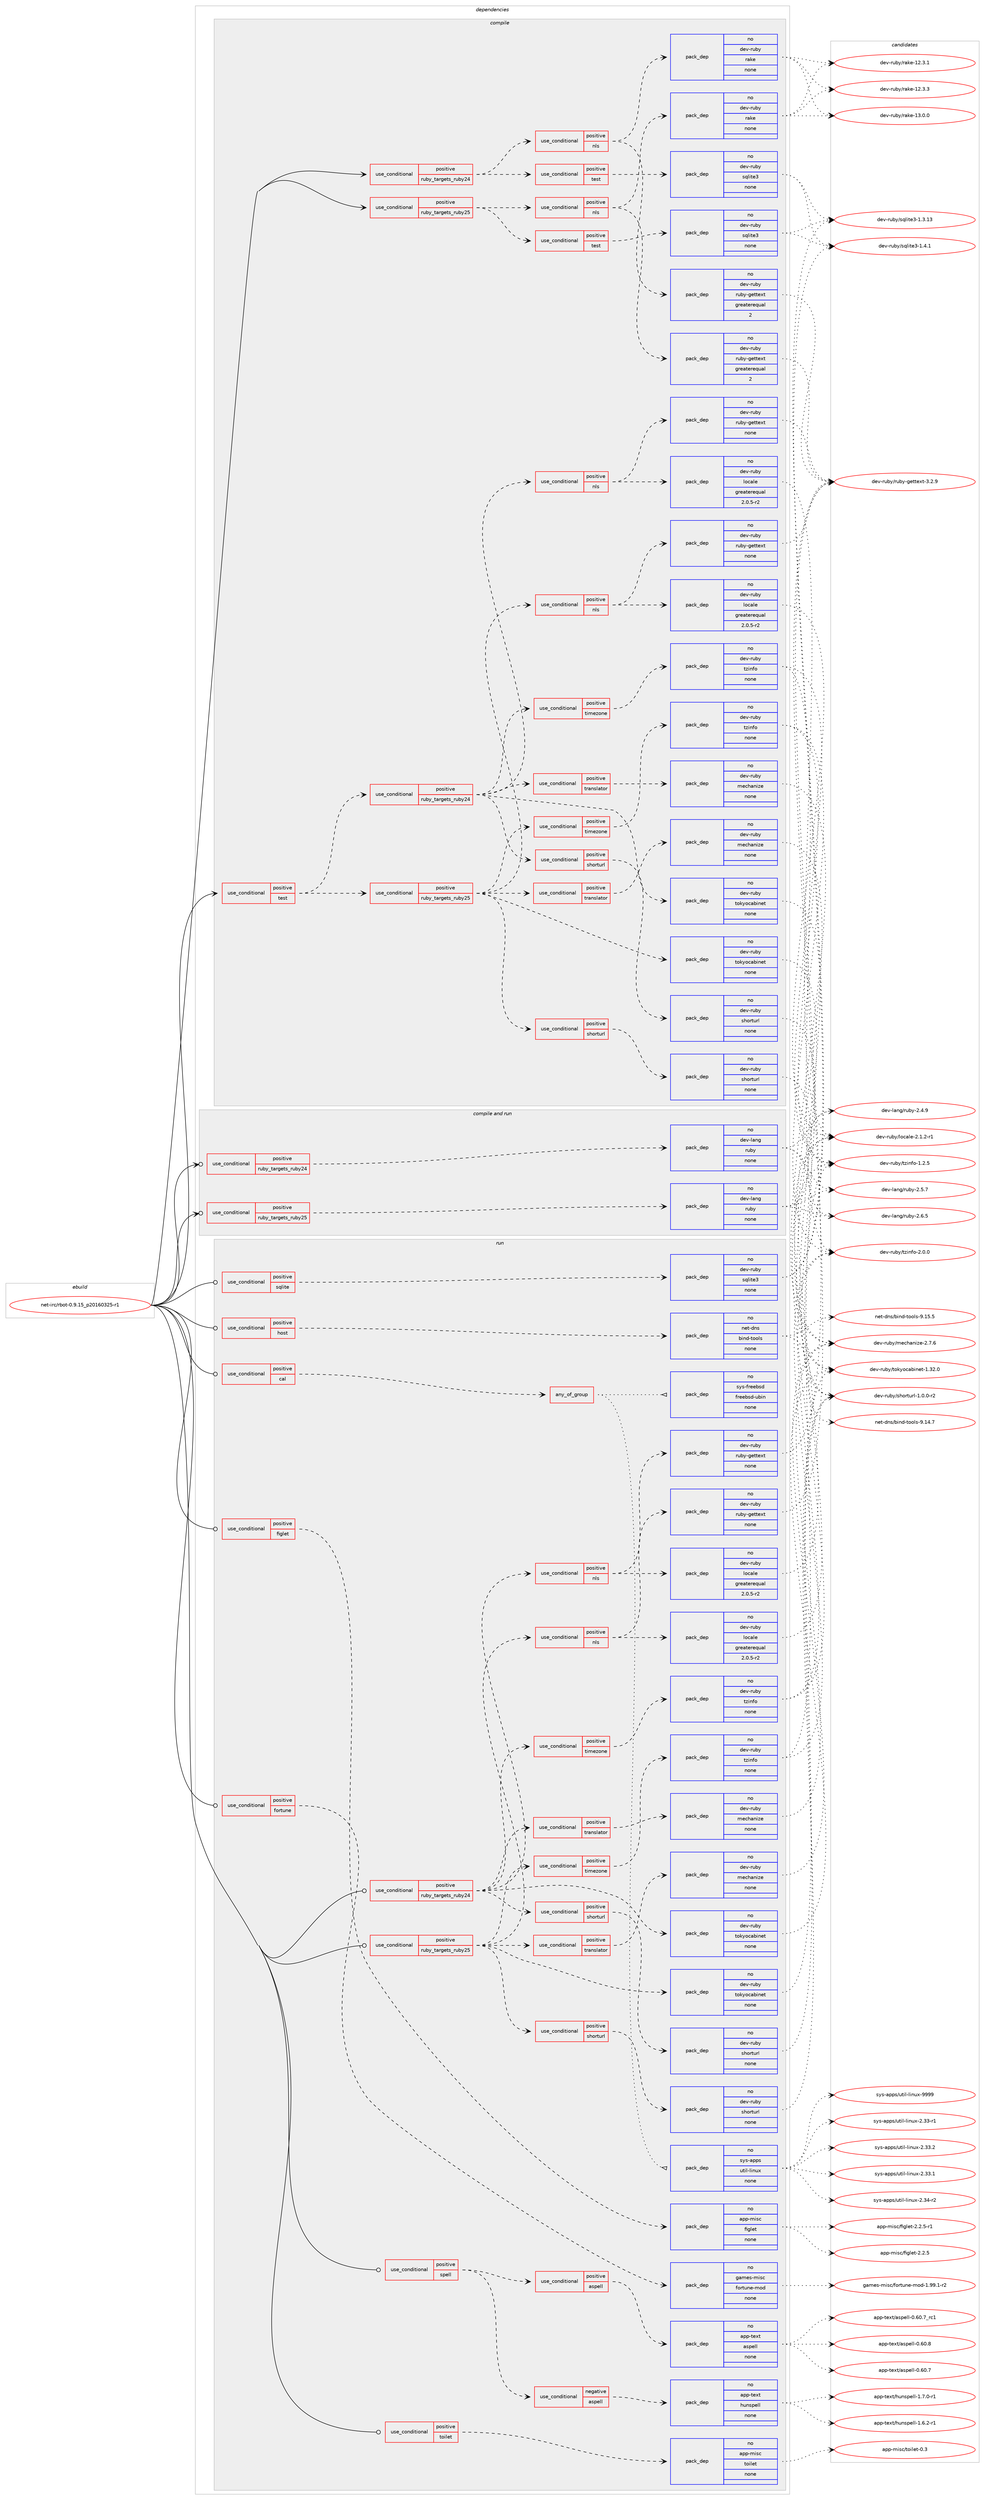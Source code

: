 digraph prolog {

# *************
# Graph options
# *************

newrank=true;
concentrate=true;
compound=true;
graph [rankdir=LR,fontname=Helvetica,fontsize=10,ranksep=1.5];#, ranksep=2.5, nodesep=0.2];
edge  [arrowhead=vee];
node  [fontname=Helvetica,fontsize=10];

# **********
# The ebuild
# **********

subgraph cluster_leftcol {
color=gray;
rank=same;
label=<<i>ebuild</i>>;
id [label="net-irc/rbot-0.9.15_p20160325-r1", color=red, width=4, href="../net-irc/rbot-0.9.15_p20160325-r1.svg"];
}

# ****************
# The dependencies
# ****************

subgraph cluster_midcol {
color=gray;
label=<<i>dependencies</i>>;
subgraph cluster_compile {
fillcolor="#eeeeee";
style=filled;
label=<<i>compile</i>>;
subgraph cond200991 {
dependency824862 [label=<<TABLE BORDER="0" CELLBORDER="1" CELLSPACING="0" CELLPADDING="4"><TR><TD ROWSPAN="3" CELLPADDING="10">use_conditional</TD></TR><TR><TD>positive</TD></TR><TR><TD>ruby_targets_ruby24</TD></TR></TABLE>>, shape=none, color=red];
subgraph cond200992 {
dependency824863 [label=<<TABLE BORDER="0" CELLBORDER="1" CELLSPACING="0" CELLPADDING="4"><TR><TD ROWSPAN="3" CELLPADDING="10">use_conditional</TD></TR><TR><TD>positive</TD></TR><TR><TD>test</TD></TR></TABLE>>, shape=none, color=red];
subgraph pack609446 {
dependency824864 [label=<<TABLE BORDER="0" CELLBORDER="1" CELLSPACING="0" CELLPADDING="4" WIDTH="220"><TR><TD ROWSPAN="6" CELLPADDING="30">pack_dep</TD></TR><TR><TD WIDTH="110">no</TD></TR><TR><TD>dev-ruby</TD></TR><TR><TD>sqlite3</TD></TR><TR><TD>none</TD></TR><TR><TD></TD></TR></TABLE>>, shape=none, color=blue];
}
dependency824863:e -> dependency824864:w [weight=20,style="dashed",arrowhead="vee"];
}
dependency824862:e -> dependency824863:w [weight=20,style="dashed",arrowhead="vee"];
subgraph cond200993 {
dependency824865 [label=<<TABLE BORDER="0" CELLBORDER="1" CELLSPACING="0" CELLPADDING="4"><TR><TD ROWSPAN="3" CELLPADDING="10">use_conditional</TD></TR><TR><TD>positive</TD></TR><TR><TD>nls</TD></TR></TABLE>>, shape=none, color=red];
subgraph pack609447 {
dependency824866 [label=<<TABLE BORDER="0" CELLBORDER="1" CELLSPACING="0" CELLPADDING="4" WIDTH="220"><TR><TD ROWSPAN="6" CELLPADDING="30">pack_dep</TD></TR><TR><TD WIDTH="110">no</TD></TR><TR><TD>dev-ruby</TD></TR><TR><TD>ruby-gettext</TD></TR><TR><TD>greaterequal</TD></TR><TR><TD>2</TD></TR></TABLE>>, shape=none, color=blue];
}
dependency824865:e -> dependency824866:w [weight=20,style="dashed",arrowhead="vee"];
subgraph pack609448 {
dependency824867 [label=<<TABLE BORDER="0" CELLBORDER="1" CELLSPACING="0" CELLPADDING="4" WIDTH="220"><TR><TD ROWSPAN="6" CELLPADDING="30">pack_dep</TD></TR><TR><TD WIDTH="110">no</TD></TR><TR><TD>dev-ruby</TD></TR><TR><TD>rake</TD></TR><TR><TD>none</TD></TR><TR><TD></TD></TR></TABLE>>, shape=none, color=blue];
}
dependency824865:e -> dependency824867:w [weight=20,style="dashed",arrowhead="vee"];
}
dependency824862:e -> dependency824865:w [weight=20,style="dashed",arrowhead="vee"];
}
id:e -> dependency824862:w [weight=20,style="solid",arrowhead="vee"];
subgraph cond200994 {
dependency824868 [label=<<TABLE BORDER="0" CELLBORDER="1" CELLSPACING="0" CELLPADDING="4"><TR><TD ROWSPAN="3" CELLPADDING="10">use_conditional</TD></TR><TR><TD>positive</TD></TR><TR><TD>ruby_targets_ruby25</TD></TR></TABLE>>, shape=none, color=red];
subgraph cond200995 {
dependency824869 [label=<<TABLE BORDER="0" CELLBORDER="1" CELLSPACING="0" CELLPADDING="4"><TR><TD ROWSPAN="3" CELLPADDING="10">use_conditional</TD></TR><TR><TD>positive</TD></TR><TR><TD>test</TD></TR></TABLE>>, shape=none, color=red];
subgraph pack609449 {
dependency824870 [label=<<TABLE BORDER="0" CELLBORDER="1" CELLSPACING="0" CELLPADDING="4" WIDTH="220"><TR><TD ROWSPAN="6" CELLPADDING="30">pack_dep</TD></TR><TR><TD WIDTH="110">no</TD></TR><TR><TD>dev-ruby</TD></TR><TR><TD>sqlite3</TD></TR><TR><TD>none</TD></TR><TR><TD></TD></TR></TABLE>>, shape=none, color=blue];
}
dependency824869:e -> dependency824870:w [weight=20,style="dashed",arrowhead="vee"];
}
dependency824868:e -> dependency824869:w [weight=20,style="dashed",arrowhead="vee"];
subgraph cond200996 {
dependency824871 [label=<<TABLE BORDER="0" CELLBORDER="1" CELLSPACING="0" CELLPADDING="4"><TR><TD ROWSPAN="3" CELLPADDING="10">use_conditional</TD></TR><TR><TD>positive</TD></TR><TR><TD>nls</TD></TR></TABLE>>, shape=none, color=red];
subgraph pack609450 {
dependency824872 [label=<<TABLE BORDER="0" CELLBORDER="1" CELLSPACING="0" CELLPADDING="4" WIDTH="220"><TR><TD ROWSPAN="6" CELLPADDING="30">pack_dep</TD></TR><TR><TD WIDTH="110">no</TD></TR><TR><TD>dev-ruby</TD></TR><TR><TD>ruby-gettext</TD></TR><TR><TD>greaterequal</TD></TR><TR><TD>2</TD></TR></TABLE>>, shape=none, color=blue];
}
dependency824871:e -> dependency824872:w [weight=20,style="dashed",arrowhead="vee"];
subgraph pack609451 {
dependency824873 [label=<<TABLE BORDER="0" CELLBORDER="1" CELLSPACING="0" CELLPADDING="4" WIDTH="220"><TR><TD ROWSPAN="6" CELLPADDING="30">pack_dep</TD></TR><TR><TD WIDTH="110">no</TD></TR><TR><TD>dev-ruby</TD></TR><TR><TD>rake</TD></TR><TR><TD>none</TD></TR><TR><TD></TD></TR></TABLE>>, shape=none, color=blue];
}
dependency824871:e -> dependency824873:w [weight=20,style="dashed",arrowhead="vee"];
}
dependency824868:e -> dependency824871:w [weight=20,style="dashed",arrowhead="vee"];
}
id:e -> dependency824868:w [weight=20,style="solid",arrowhead="vee"];
subgraph cond200997 {
dependency824874 [label=<<TABLE BORDER="0" CELLBORDER="1" CELLSPACING="0" CELLPADDING="4"><TR><TD ROWSPAN="3" CELLPADDING="10">use_conditional</TD></TR><TR><TD>positive</TD></TR><TR><TD>test</TD></TR></TABLE>>, shape=none, color=red];
subgraph cond200998 {
dependency824875 [label=<<TABLE BORDER="0" CELLBORDER="1" CELLSPACING="0" CELLPADDING="4"><TR><TD ROWSPAN="3" CELLPADDING="10">use_conditional</TD></TR><TR><TD>positive</TD></TR><TR><TD>ruby_targets_ruby24</TD></TR></TABLE>>, shape=none, color=red];
subgraph pack609452 {
dependency824876 [label=<<TABLE BORDER="0" CELLBORDER="1" CELLSPACING="0" CELLPADDING="4" WIDTH="220"><TR><TD ROWSPAN="6" CELLPADDING="30">pack_dep</TD></TR><TR><TD WIDTH="110">no</TD></TR><TR><TD>dev-ruby</TD></TR><TR><TD>tokyocabinet</TD></TR><TR><TD>none</TD></TR><TR><TD></TD></TR></TABLE>>, shape=none, color=blue];
}
dependency824875:e -> dependency824876:w [weight=20,style="dashed",arrowhead="vee"];
subgraph cond200999 {
dependency824877 [label=<<TABLE BORDER="0" CELLBORDER="1" CELLSPACING="0" CELLPADDING="4"><TR><TD ROWSPAN="3" CELLPADDING="10">use_conditional</TD></TR><TR><TD>positive</TD></TR><TR><TD>timezone</TD></TR></TABLE>>, shape=none, color=red];
subgraph pack609453 {
dependency824878 [label=<<TABLE BORDER="0" CELLBORDER="1" CELLSPACING="0" CELLPADDING="4" WIDTH="220"><TR><TD ROWSPAN="6" CELLPADDING="30">pack_dep</TD></TR><TR><TD WIDTH="110">no</TD></TR><TR><TD>dev-ruby</TD></TR><TR><TD>tzinfo</TD></TR><TR><TD>none</TD></TR><TR><TD></TD></TR></TABLE>>, shape=none, color=blue];
}
dependency824877:e -> dependency824878:w [weight=20,style="dashed",arrowhead="vee"];
}
dependency824875:e -> dependency824877:w [weight=20,style="dashed",arrowhead="vee"];
subgraph cond201000 {
dependency824879 [label=<<TABLE BORDER="0" CELLBORDER="1" CELLSPACING="0" CELLPADDING="4"><TR><TD ROWSPAN="3" CELLPADDING="10">use_conditional</TD></TR><TR><TD>positive</TD></TR><TR><TD>translator</TD></TR></TABLE>>, shape=none, color=red];
subgraph pack609454 {
dependency824880 [label=<<TABLE BORDER="0" CELLBORDER="1" CELLSPACING="0" CELLPADDING="4" WIDTH="220"><TR><TD ROWSPAN="6" CELLPADDING="30">pack_dep</TD></TR><TR><TD WIDTH="110">no</TD></TR><TR><TD>dev-ruby</TD></TR><TR><TD>mechanize</TD></TR><TR><TD>none</TD></TR><TR><TD></TD></TR></TABLE>>, shape=none, color=blue];
}
dependency824879:e -> dependency824880:w [weight=20,style="dashed",arrowhead="vee"];
}
dependency824875:e -> dependency824879:w [weight=20,style="dashed",arrowhead="vee"];
subgraph cond201001 {
dependency824881 [label=<<TABLE BORDER="0" CELLBORDER="1" CELLSPACING="0" CELLPADDING="4"><TR><TD ROWSPAN="3" CELLPADDING="10">use_conditional</TD></TR><TR><TD>positive</TD></TR><TR><TD>shorturl</TD></TR></TABLE>>, shape=none, color=red];
subgraph pack609455 {
dependency824882 [label=<<TABLE BORDER="0" CELLBORDER="1" CELLSPACING="0" CELLPADDING="4" WIDTH="220"><TR><TD ROWSPAN="6" CELLPADDING="30">pack_dep</TD></TR><TR><TD WIDTH="110">no</TD></TR><TR><TD>dev-ruby</TD></TR><TR><TD>shorturl</TD></TR><TR><TD>none</TD></TR><TR><TD></TD></TR></TABLE>>, shape=none, color=blue];
}
dependency824881:e -> dependency824882:w [weight=20,style="dashed",arrowhead="vee"];
}
dependency824875:e -> dependency824881:w [weight=20,style="dashed",arrowhead="vee"];
subgraph cond201002 {
dependency824883 [label=<<TABLE BORDER="0" CELLBORDER="1" CELLSPACING="0" CELLPADDING="4"><TR><TD ROWSPAN="3" CELLPADDING="10">use_conditional</TD></TR><TR><TD>positive</TD></TR><TR><TD>nls</TD></TR></TABLE>>, shape=none, color=red];
subgraph pack609456 {
dependency824884 [label=<<TABLE BORDER="0" CELLBORDER="1" CELLSPACING="0" CELLPADDING="4" WIDTH="220"><TR><TD ROWSPAN="6" CELLPADDING="30">pack_dep</TD></TR><TR><TD WIDTH="110">no</TD></TR><TR><TD>dev-ruby</TD></TR><TR><TD>ruby-gettext</TD></TR><TR><TD>none</TD></TR><TR><TD></TD></TR></TABLE>>, shape=none, color=blue];
}
dependency824883:e -> dependency824884:w [weight=20,style="dashed",arrowhead="vee"];
subgraph pack609457 {
dependency824885 [label=<<TABLE BORDER="0" CELLBORDER="1" CELLSPACING="0" CELLPADDING="4" WIDTH="220"><TR><TD ROWSPAN="6" CELLPADDING="30">pack_dep</TD></TR><TR><TD WIDTH="110">no</TD></TR><TR><TD>dev-ruby</TD></TR><TR><TD>locale</TD></TR><TR><TD>greaterequal</TD></TR><TR><TD>2.0.5-r2</TD></TR></TABLE>>, shape=none, color=blue];
}
dependency824883:e -> dependency824885:w [weight=20,style="dashed",arrowhead="vee"];
}
dependency824875:e -> dependency824883:w [weight=20,style="dashed",arrowhead="vee"];
}
dependency824874:e -> dependency824875:w [weight=20,style="dashed",arrowhead="vee"];
subgraph cond201003 {
dependency824886 [label=<<TABLE BORDER="0" CELLBORDER="1" CELLSPACING="0" CELLPADDING="4"><TR><TD ROWSPAN="3" CELLPADDING="10">use_conditional</TD></TR><TR><TD>positive</TD></TR><TR><TD>ruby_targets_ruby25</TD></TR></TABLE>>, shape=none, color=red];
subgraph pack609458 {
dependency824887 [label=<<TABLE BORDER="0" CELLBORDER="1" CELLSPACING="0" CELLPADDING="4" WIDTH="220"><TR><TD ROWSPAN="6" CELLPADDING="30">pack_dep</TD></TR><TR><TD WIDTH="110">no</TD></TR><TR><TD>dev-ruby</TD></TR><TR><TD>tokyocabinet</TD></TR><TR><TD>none</TD></TR><TR><TD></TD></TR></TABLE>>, shape=none, color=blue];
}
dependency824886:e -> dependency824887:w [weight=20,style="dashed",arrowhead="vee"];
subgraph cond201004 {
dependency824888 [label=<<TABLE BORDER="0" CELLBORDER="1" CELLSPACING="0" CELLPADDING="4"><TR><TD ROWSPAN="3" CELLPADDING="10">use_conditional</TD></TR><TR><TD>positive</TD></TR><TR><TD>timezone</TD></TR></TABLE>>, shape=none, color=red];
subgraph pack609459 {
dependency824889 [label=<<TABLE BORDER="0" CELLBORDER="1" CELLSPACING="0" CELLPADDING="4" WIDTH="220"><TR><TD ROWSPAN="6" CELLPADDING="30">pack_dep</TD></TR><TR><TD WIDTH="110">no</TD></TR><TR><TD>dev-ruby</TD></TR><TR><TD>tzinfo</TD></TR><TR><TD>none</TD></TR><TR><TD></TD></TR></TABLE>>, shape=none, color=blue];
}
dependency824888:e -> dependency824889:w [weight=20,style="dashed",arrowhead="vee"];
}
dependency824886:e -> dependency824888:w [weight=20,style="dashed",arrowhead="vee"];
subgraph cond201005 {
dependency824890 [label=<<TABLE BORDER="0" CELLBORDER="1" CELLSPACING="0" CELLPADDING="4"><TR><TD ROWSPAN="3" CELLPADDING="10">use_conditional</TD></TR><TR><TD>positive</TD></TR><TR><TD>translator</TD></TR></TABLE>>, shape=none, color=red];
subgraph pack609460 {
dependency824891 [label=<<TABLE BORDER="0" CELLBORDER="1" CELLSPACING="0" CELLPADDING="4" WIDTH="220"><TR><TD ROWSPAN="6" CELLPADDING="30">pack_dep</TD></TR><TR><TD WIDTH="110">no</TD></TR><TR><TD>dev-ruby</TD></TR><TR><TD>mechanize</TD></TR><TR><TD>none</TD></TR><TR><TD></TD></TR></TABLE>>, shape=none, color=blue];
}
dependency824890:e -> dependency824891:w [weight=20,style="dashed",arrowhead="vee"];
}
dependency824886:e -> dependency824890:w [weight=20,style="dashed",arrowhead="vee"];
subgraph cond201006 {
dependency824892 [label=<<TABLE BORDER="0" CELLBORDER="1" CELLSPACING="0" CELLPADDING="4"><TR><TD ROWSPAN="3" CELLPADDING="10">use_conditional</TD></TR><TR><TD>positive</TD></TR><TR><TD>shorturl</TD></TR></TABLE>>, shape=none, color=red];
subgraph pack609461 {
dependency824893 [label=<<TABLE BORDER="0" CELLBORDER="1" CELLSPACING="0" CELLPADDING="4" WIDTH="220"><TR><TD ROWSPAN="6" CELLPADDING="30">pack_dep</TD></TR><TR><TD WIDTH="110">no</TD></TR><TR><TD>dev-ruby</TD></TR><TR><TD>shorturl</TD></TR><TR><TD>none</TD></TR><TR><TD></TD></TR></TABLE>>, shape=none, color=blue];
}
dependency824892:e -> dependency824893:w [weight=20,style="dashed",arrowhead="vee"];
}
dependency824886:e -> dependency824892:w [weight=20,style="dashed",arrowhead="vee"];
subgraph cond201007 {
dependency824894 [label=<<TABLE BORDER="0" CELLBORDER="1" CELLSPACING="0" CELLPADDING="4"><TR><TD ROWSPAN="3" CELLPADDING="10">use_conditional</TD></TR><TR><TD>positive</TD></TR><TR><TD>nls</TD></TR></TABLE>>, shape=none, color=red];
subgraph pack609462 {
dependency824895 [label=<<TABLE BORDER="0" CELLBORDER="1" CELLSPACING="0" CELLPADDING="4" WIDTH="220"><TR><TD ROWSPAN="6" CELLPADDING="30">pack_dep</TD></TR><TR><TD WIDTH="110">no</TD></TR><TR><TD>dev-ruby</TD></TR><TR><TD>ruby-gettext</TD></TR><TR><TD>none</TD></TR><TR><TD></TD></TR></TABLE>>, shape=none, color=blue];
}
dependency824894:e -> dependency824895:w [weight=20,style="dashed",arrowhead="vee"];
subgraph pack609463 {
dependency824896 [label=<<TABLE BORDER="0" CELLBORDER="1" CELLSPACING="0" CELLPADDING="4" WIDTH="220"><TR><TD ROWSPAN="6" CELLPADDING="30">pack_dep</TD></TR><TR><TD WIDTH="110">no</TD></TR><TR><TD>dev-ruby</TD></TR><TR><TD>locale</TD></TR><TR><TD>greaterequal</TD></TR><TR><TD>2.0.5-r2</TD></TR></TABLE>>, shape=none, color=blue];
}
dependency824894:e -> dependency824896:w [weight=20,style="dashed",arrowhead="vee"];
}
dependency824886:e -> dependency824894:w [weight=20,style="dashed",arrowhead="vee"];
}
dependency824874:e -> dependency824886:w [weight=20,style="dashed",arrowhead="vee"];
}
id:e -> dependency824874:w [weight=20,style="solid",arrowhead="vee"];
}
subgraph cluster_compileandrun {
fillcolor="#eeeeee";
style=filled;
label=<<i>compile and run</i>>;
subgraph cond201008 {
dependency824897 [label=<<TABLE BORDER="0" CELLBORDER="1" CELLSPACING="0" CELLPADDING="4"><TR><TD ROWSPAN="3" CELLPADDING="10">use_conditional</TD></TR><TR><TD>positive</TD></TR><TR><TD>ruby_targets_ruby24</TD></TR></TABLE>>, shape=none, color=red];
subgraph pack609464 {
dependency824898 [label=<<TABLE BORDER="0" CELLBORDER="1" CELLSPACING="0" CELLPADDING="4" WIDTH="220"><TR><TD ROWSPAN="6" CELLPADDING="30">pack_dep</TD></TR><TR><TD WIDTH="110">no</TD></TR><TR><TD>dev-lang</TD></TR><TR><TD>ruby</TD></TR><TR><TD>none</TD></TR><TR><TD></TD></TR></TABLE>>, shape=none, color=blue];
}
dependency824897:e -> dependency824898:w [weight=20,style="dashed",arrowhead="vee"];
}
id:e -> dependency824897:w [weight=20,style="solid",arrowhead="odotvee"];
subgraph cond201009 {
dependency824899 [label=<<TABLE BORDER="0" CELLBORDER="1" CELLSPACING="0" CELLPADDING="4"><TR><TD ROWSPAN="3" CELLPADDING="10">use_conditional</TD></TR><TR><TD>positive</TD></TR><TR><TD>ruby_targets_ruby25</TD></TR></TABLE>>, shape=none, color=red];
subgraph pack609465 {
dependency824900 [label=<<TABLE BORDER="0" CELLBORDER="1" CELLSPACING="0" CELLPADDING="4" WIDTH="220"><TR><TD ROWSPAN="6" CELLPADDING="30">pack_dep</TD></TR><TR><TD WIDTH="110">no</TD></TR><TR><TD>dev-lang</TD></TR><TR><TD>ruby</TD></TR><TR><TD>none</TD></TR><TR><TD></TD></TR></TABLE>>, shape=none, color=blue];
}
dependency824899:e -> dependency824900:w [weight=20,style="dashed",arrowhead="vee"];
}
id:e -> dependency824899:w [weight=20,style="solid",arrowhead="odotvee"];
}
subgraph cluster_run {
fillcolor="#eeeeee";
style=filled;
label=<<i>run</i>>;
subgraph cond201010 {
dependency824901 [label=<<TABLE BORDER="0" CELLBORDER="1" CELLSPACING="0" CELLPADDING="4"><TR><TD ROWSPAN="3" CELLPADDING="10">use_conditional</TD></TR><TR><TD>positive</TD></TR><TR><TD>cal</TD></TR></TABLE>>, shape=none, color=red];
subgraph any13969 {
dependency824902 [label=<<TABLE BORDER="0" CELLBORDER="1" CELLSPACING="0" CELLPADDING="4"><TR><TD CELLPADDING="10">any_of_group</TD></TR></TABLE>>, shape=none, color=red];subgraph pack609466 {
dependency824903 [label=<<TABLE BORDER="0" CELLBORDER="1" CELLSPACING="0" CELLPADDING="4" WIDTH="220"><TR><TD ROWSPAN="6" CELLPADDING="30">pack_dep</TD></TR><TR><TD WIDTH="110">no</TD></TR><TR><TD>sys-apps</TD></TR><TR><TD>util-linux</TD></TR><TR><TD>none</TD></TR><TR><TD></TD></TR></TABLE>>, shape=none, color=blue];
}
dependency824902:e -> dependency824903:w [weight=20,style="dotted",arrowhead="oinv"];
subgraph pack609467 {
dependency824904 [label=<<TABLE BORDER="0" CELLBORDER="1" CELLSPACING="0" CELLPADDING="4" WIDTH="220"><TR><TD ROWSPAN="6" CELLPADDING="30">pack_dep</TD></TR><TR><TD WIDTH="110">no</TD></TR><TR><TD>sys-freebsd</TD></TR><TR><TD>freebsd-ubin</TD></TR><TR><TD>none</TD></TR><TR><TD></TD></TR></TABLE>>, shape=none, color=blue];
}
dependency824902:e -> dependency824904:w [weight=20,style="dotted",arrowhead="oinv"];
}
dependency824901:e -> dependency824902:w [weight=20,style="dashed",arrowhead="vee"];
}
id:e -> dependency824901:w [weight=20,style="solid",arrowhead="odot"];
subgraph cond201011 {
dependency824905 [label=<<TABLE BORDER="0" CELLBORDER="1" CELLSPACING="0" CELLPADDING="4"><TR><TD ROWSPAN="3" CELLPADDING="10">use_conditional</TD></TR><TR><TD>positive</TD></TR><TR><TD>figlet</TD></TR></TABLE>>, shape=none, color=red];
subgraph pack609468 {
dependency824906 [label=<<TABLE BORDER="0" CELLBORDER="1" CELLSPACING="0" CELLPADDING="4" WIDTH="220"><TR><TD ROWSPAN="6" CELLPADDING="30">pack_dep</TD></TR><TR><TD WIDTH="110">no</TD></TR><TR><TD>app-misc</TD></TR><TR><TD>figlet</TD></TR><TR><TD>none</TD></TR><TR><TD></TD></TR></TABLE>>, shape=none, color=blue];
}
dependency824905:e -> dependency824906:w [weight=20,style="dashed",arrowhead="vee"];
}
id:e -> dependency824905:w [weight=20,style="solid",arrowhead="odot"];
subgraph cond201012 {
dependency824907 [label=<<TABLE BORDER="0" CELLBORDER="1" CELLSPACING="0" CELLPADDING="4"><TR><TD ROWSPAN="3" CELLPADDING="10">use_conditional</TD></TR><TR><TD>positive</TD></TR><TR><TD>fortune</TD></TR></TABLE>>, shape=none, color=red];
subgraph pack609469 {
dependency824908 [label=<<TABLE BORDER="0" CELLBORDER="1" CELLSPACING="0" CELLPADDING="4" WIDTH="220"><TR><TD ROWSPAN="6" CELLPADDING="30">pack_dep</TD></TR><TR><TD WIDTH="110">no</TD></TR><TR><TD>games-misc</TD></TR><TR><TD>fortune-mod</TD></TR><TR><TD>none</TD></TR><TR><TD></TD></TR></TABLE>>, shape=none, color=blue];
}
dependency824907:e -> dependency824908:w [weight=20,style="dashed",arrowhead="vee"];
}
id:e -> dependency824907:w [weight=20,style="solid",arrowhead="odot"];
subgraph cond201013 {
dependency824909 [label=<<TABLE BORDER="0" CELLBORDER="1" CELLSPACING="0" CELLPADDING="4"><TR><TD ROWSPAN="3" CELLPADDING="10">use_conditional</TD></TR><TR><TD>positive</TD></TR><TR><TD>host</TD></TR></TABLE>>, shape=none, color=red];
subgraph pack609470 {
dependency824910 [label=<<TABLE BORDER="0" CELLBORDER="1" CELLSPACING="0" CELLPADDING="4" WIDTH="220"><TR><TD ROWSPAN="6" CELLPADDING="30">pack_dep</TD></TR><TR><TD WIDTH="110">no</TD></TR><TR><TD>net-dns</TD></TR><TR><TD>bind-tools</TD></TR><TR><TD>none</TD></TR><TR><TD></TD></TR></TABLE>>, shape=none, color=blue];
}
dependency824909:e -> dependency824910:w [weight=20,style="dashed",arrowhead="vee"];
}
id:e -> dependency824909:w [weight=20,style="solid",arrowhead="odot"];
subgraph cond201014 {
dependency824911 [label=<<TABLE BORDER="0" CELLBORDER="1" CELLSPACING="0" CELLPADDING="4"><TR><TD ROWSPAN="3" CELLPADDING="10">use_conditional</TD></TR><TR><TD>positive</TD></TR><TR><TD>ruby_targets_ruby24</TD></TR></TABLE>>, shape=none, color=red];
subgraph pack609471 {
dependency824912 [label=<<TABLE BORDER="0" CELLBORDER="1" CELLSPACING="0" CELLPADDING="4" WIDTH="220"><TR><TD ROWSPAN="6" CELLPADDING="30">pack_dep</TD></TR><TR><TD WIDTH="110">no</TD></TR><TR><TD>dev-ruby</TD></TR><TR><TD>tokyocabinet</TD></TR><TR><TD>none</TD></TR><TR><TD></TD></TR></TABLE>>, shape=none, color=blue];
}
dependency824911:e -> dependency824912:w [weight=20,style="dashed",arrowhead="vee"];
subgraph cond201015 {
dependency824913 [label=<<TABLE BORDER="0" CELLBORDER="1" CELLSPACING="0" CELLPADDING="4"><TR><TD ROWSPAN="3" CELLPADDING="10">use_conditional</TD></TR><TR><TD>positive</TD></TR><TR><TD>timezone</TD></TR></TABLE>>, shape=none, color=red];
subgraph pack609472 {
dependency824914 [label=<<TABLE BORDER="0" CELLBORDER="1" CELLSPACING="0" CELLPADDING="4" WIDTH="220"><TR><TD ROWSPAN="6" CELLPADDING="30">pack_dep</TD></TR><TR><TD WIDTH="110">no</TD></TR><TR><TD>dev-ruby</TD></TR><TR><TD>tzinfo</TD></TR><TR><TD>none</TD></TR><TR><TD></TD></TR></TABLE>>, shape=none, color=blue];
}
dependency824913:e -> dependency824914:w [weight=20,style="dashed",arrowhead="vee"];
}
dependency824911:e -> dependency824913:w [weight=20,style="dashed",arrowhead="vee"];
subgraph cond201016 {
dependency824915 [label=<<TABLE BORDER="0" CELLBORDER="1" CELLSPACING="0" CELLPADDING="4"><TR><TD ROWSPAN="3" CELLPADDING="10">use_conditional</TD></TR><TR><TD>positive</TD></TR><TR><TD>translator</TD></TR></TABLE>>, shape=none, color=red];
subgraph pack609473 {
dependency824916 [label=<<TABLE BORDER="0" CELLBORDER="1" CELLSPACING="0" CELLPADDING="4" WIDTH="220"><TR><TD ROWSPAN="6" CELLPADDING="30">pack_dep</TD></TR><TR><TD WIDTH="110">no</TD></TR><TR><TD>dev-ruby</TD></TR><TR><TD>mechanize</TD></TR><TR><TD>none</TD></TR><TR><TD></TD></TR></TABLE>>, shape=none, color=blue];
}
dependency824915:e -> dependency824916:w [weight=20,style="dashed",arrowhead="vee"];
}
dependency824911:e -> dependency824915:w [weight=20,style="dashed",arrowhead="vee"];
subgraph cond201017 {
dependency824917 [label=<<TABLE BORDER="0" CELLBORDER="1" CELLSPACING="0" CELLPADDING="4"><TR><TD ROWSPAN="3" CELLPADDING="10">use_conditional</TD></TR><TR><TD>positive</TD></TR><TR><TD>shorturl</TD></TR></TABLE>>, shape=none, color=red];
subgraph pack609474 {
dependency824918 [label=<<TABLE BORDER="0" CELLBORDER="1" CELLSPACING="0" CELLPADDING="4" WIDTH="220"><TR><TD ROWSPAN="6" CELLPADDING="30">pack_dep</TD></TR><TR><TD WIDTH="110">no</TD></TR><TR><TD>dev-ruby</TD></TR><TR><TD>shorturl</TD></TR><TR><TD>none</TD></TR><TR><TD></TD></TR></TABLE>>, shape=none, color=blue];
}
dependency824917:e -> dependency824918:w [weight=20,style="dashed",arrowhead="vee"];
}
dependency824911:e -> dependency824917:w [weight=20,style="dashed",arrowhead="vee"];
subgraph cond201018 {
dependency824919 [label=<<TABLE BORDER="0" CELLBORDER="1" CELLSPACING="0" CELLPADDING="4"><TR><TD ROWSPAN="3" CELLPADDING="10">use_conditional</TD></TR><TR><TD>positive</TD></TR><TR><TD>nls</TD></TR></TABLE>>, shape=none, color=red];
subgraph pack609475 {
dependency824920 [label=<<TABLE BORDER="0" CELLBORDER="1" CELLSPACING="0" CELLPADDING="4" WIDTH="220"><TR><TD ROWSPAN="6" CELLPADDING="30">pack_dep</TD></TR><TR><TD WIDTH="110">no</TD></TR><TR><TD>dev-ruby</TD></TR><TR><TD>ruby-gettext</TD></TR><TR><TD>none</TD></TR><TR><TD></TD></TR></TABLE>>, shape=none, color=blue];
}
dependency824919:e -> dependency824920:w [weight=20,style="dashed",arrowhead="vee"];
subgraph pack609476 {
dependency824921 [label=<<TABLE BORDER="0" CELLBORDER="1" CELLSPACING="0" CELLPADDING="4" WIDTH="220"><TR><TD ROWSPAN="6" CELLPADDING="30">pack_dep</TD></TR><TR><TD WIDTH="110">no</TD></TR><TR><TD>dev-ruby</TD></TR><TR><TD>locale</TD></TR><TR><TD>greaterequal</TD></TR><TR><TD>2.0.5-r2</TD></TR></TABLE>>, shape=none, color=blue];
}
dependency824919:e -> dependency824921:w [weight=20,style="dashed",arrowhead="vee"];
}
dependency824911:e -> dependency824919:w [weight=20,style="dashed",arrowhead="vee"];
}
id:e -> dependency824911:w [weight=20,style="solid",arrowhead="odot"];
subgraph cond201019 {
dependency824922 [label=<<TABLE BORDER="0" CELLBORDER="1" CELLSPACING="0" CELLPADDING="4"><TR><TD ROWSPAN="3" CELLPADDING="10">use_conditional</TD></TR><TR><TD>positive</TD></TR><TR><TD>ruby_targets_ruby25</TD></TR></TABLE>>, shape=none, color=red];
subgraph pack609477 {
dependency824923 [label=<<TABLE BORDER="0" CELLBORDER="1" CELLSPACING="0" CELLPADDING="4" WIDTH="220"><TR><TD ROWSPAN="6" CELLPADDING="30">pack_dep</TD></TR><TR><TD WIDTH="110">no</TD></TR><TR><TD>dev-ruby</TD></TR><TR><TD>tokyocabinet</TD></TR><TR><TD>none</TD></TR><TR><TD></TD></TR></TABLE>>, shape=none, color=blue];
}
dependency824922:e -> dependency824923:w [weight=20,style="dashed",arrowhead="vee"];
subgraph cond201020 {
dependency824924 [label=<<TABLE BORDER="0" CELLBORDER="1" CELLSPACING="0" CELLPADDING="4"><TR><TD ROWSPAN="3" CELLPADDING="10">use_conditional</TD></TR><TR><TD>positive</TD></TR><TR><TD>timezone</TD></TR></TABLE>>, shape=none, color=red];
subgraph pack609478 {
dependency824925 [label=<<TABLE BORDER="0" CELLBORDER="1" CELLSPACING="0" CELLPADDING="4" WIDTH="220"><TR><TD ROWSPAN="6" CELLPADDING="30">pack_dep</TD></TR><TR><TD WIDTH="110">no</TD></TR><TR><TD>dev-ruby</TD></TR><TR><TD>tzinfo</TD></TR><TR><TD>none</TD></TR><TR><TD></TD></TR></TABLE>>, shape=none, color=blue];
}
dependency824924:e -> dependency824925:w [weight=20,style="dashed",arrowhead="vee"];
}
dependency824922:e -> dependency824924:w [weight=20,style="dashed",arrowhead="vee"];
subgraph cond201021 {
dependency824926 [label=<<TABLE BORDER="0" CELLBORDER="1" CELLSPACING="0" CELLPADDING="4"><TR><TD ROWSPAN="3" CELLPADDING="10">use_conditional</TD></TR><TR><TD>positive</TD></TR><TR><TD>translator</TD></TR></TABLE>>, shape=none, color=red];
subgraph pack609479 {
dependency824927 [label=<<TABLE BORDER="0" CELLBORDER="1" CELLSPACING="0" CELLPADDING="4" WIDTH="220"><TR><TD ROWSPAN="6" CELLPADDING="30">pack_dep</TD></TR><TR><TD WIDTH="110">no</TD></TR><TR><TD>dev-ruby</TD></TR><TR><TD>mechanize</TD></TR><TR><TD>none</TD></TR><TR><TD></TD></TR></TABLE>>, shape=none, color=blue];
}
dependency824926:e -> dependency824927:w [weight=20,style="dashed",arrowhead="vee"];
}
dependency824922:e -> dependency824926:w [weight=20,style="dashed",arrowhead="vee"];
subgraph cond201022 {
dependency824928 [label=<<TABLE BORDER="0" CELLBORDER="1" CELLSPACING="0" CELLPADDING="4"><TR><TD ROWSPAN="3" CELLPADDING="10">use_conditional</TD></TR><TR><TD>positive</TD></TR><TR><TD>shorturl</TD></TR></TABLE>>, shape=none, color=red];
subgraph pack609480 {
dependency824929 [label=<<TABLE BORDER="0" CELLBORDER="1" CELLSPACING="0" CELLPADDING="4" WIDTH="220"><TR><TD ROWSPAN="6" CELLPADDING="30">pack_dep</TD></TR><TR><TD WIDTH="110">no</TD></TR><TR><TD>dev-ruby</TD></TR><TR><TD>shorturl</TD></TR><TR><TD>none</TD></TR><TR><TD></TD></TR></TABLE>>, shape=none, color=blue];
}
dependency824928:e -> dependency824929:w [weight=20,style="dashed",arrowhead="vee"];
}
dependency824922:e -> dependency824928:w [weight=20,style="dashed",arrowhead="vee"];
subgraph cond201023 {
dependency824930 [label=<<TABLE BORDER="0" CELLBORDER="1" CELLSPACING="0" CELLPADDING="4"><TR><TD ROWSPAN="3" CELLPADDING="10">use_conditional</TD></TR><TR><TD>positive</TD></TR><TR><TD>nls</TD></TR></TABLE>>, shape=none, color=red];
subgraph pack609481 {
dependency824931 [label=<<TABLE BORDER="0" CELLBORDER="1" CELLSPACING="0" CELLPADDING="4" WIDTH="220"><TR><TD ROWSPAN="6" CELLPADDING="30">pack_dep</TD></TR><TR><TD WIDTH="110">no</TD></TR><TR><TD>dev-ruby</TD></TR><TR><TD>ruby-gettext</TD></TR><TR><TD>none</TD></TR><TR><TD></TD></TR></TABLE>>, shape=none, color=blue];
}
dependency824930:e -> dependency824931:w [weight=20,style="dashed",arrowhead="vee"];
subgraph pack609482 {
dependency824932 [label=<<TABLE BORDER="0" CELLBORDER="1" CELLSPACING="0" CELLPADDING="4" WIDTH="220"><TR><TD ROWSPAN="6" CELLPADDING="30">pack_dep</TD></TR><TR><TD WIDTH="110">no</TD></TR><TR><TD>dev-ruby</TD></TR><TR><TD>locale</TD></TR><TR><TD>greaterequal</TD></TR><TR><TD>2.0.5-r2</TD></TR></TABLE>>, shape=none, color=blue];
}
dependency824930:e -> dependency824932:w [weight=20,style="dashed",arrowhead="vee"];
}
dependency824922:e -> dependency824930:w [weight=20,style="dashed",arrowhead="vee"];
}
id:e -> dependency824922:w [weight=20,style="solid",arrowhead="odot"];
subgraph cond201024 {
dependency824933 [label=<<TABLE BORDER="0" CELLBORDER="1" CELLSPACING="0" CELLPADDING="4"><TR><TD ROWSPAN="3" CELLPADDING="10">use_conditional</TD></TR><TR><TD>positive</TD></TR><TR><TD>spell</TD></TR></TABLE>>, shape=none, color=red];
subgraph cond201025 {
dependency824934 [label=<<TABLE BORDER="0" CELLBORDER="1" CELLSPACING="0" CELLPADDING="4"><TR><TD ROWSPAN="3" CELLPADDING="10">use_conditional</TD></TR><TR><TD>positive</TD></TR><TR><TD>aspell</TD></TR></TABLE>>, shape=none, color=red];
subgraph pack609483 {
dependency824935 [label=<<TABLE BORDER="0" CELLBORDER="1" CELLSPACING="0" CELLPADDING="4" WIDTH="220"><TR><TD ROWSPAN="6" CELLPADDING="30">pack_dep</TD></TR><TR><TD WIDTH="110">no</TD></TR><TR><TD>app-text</TD></TR><TR><TD>aspell</TD></TR><TR><TD>none</TD></TR><TR><TD></TD></TR></TABLE>>, shape=none, color=blue];
}
dependency824934:e -> dependency824935:w [weight=20,style="dashed",arrowhead="vee"];
}
dependency824933:e -> dependency824934:w [weight=20,style="dashed",arrowhead="vee"];
subgraph cond201026 {
dependency824936 [label=<<TABLE BORDER="0" CELLBORDER="1" CELLSPACING="0" CELLPADDING="4"><TR><TD ROWSPAN="3" CELLPADDING="10">use_conditional</TD></TR><TR><TD>negative</TD></TR><TR><TD>aspell</TD></TR></TABLE>>, shape=none, color=red];
subgraph pack609484 {
dependency824937 [label=<<TABLE BORDER="0" CELLBORDER="1" CELLSPACING="0" CELLPADDING="4" WIDTH="220"><TR><TD ROWSPAN="6" CELLPADDING="30">pack_dep</TD></TR><TR><TD WIDTH="110">no</TD></TR><TR><TD>app-text</TD></TR><TR><TD>hunspell</TD></TR><TR><TD>none</TD></TR><TR><TD></TD></TR></TABLE>>, shape=none, color=blue];
}
dependency824936:e -> dependency824937:w [weight=20,style="dashed",arrowhead="vee"];
}
dependency824933:e -> dependency824936:w [weight=20,style="dashed",arrowhead="vee"];
}
id:e -> dependency824933:w [weight=20,style="solid",arrowhead="odot"];
subgraph cond201027 {
dependency824938 [label=<<TABLE BORDER="0" CELLBORDER="1" CELLSPACING="0" CELLPADDING="4"><TR><TD ROWSPAN="3" CELLPADDING="10">use_conditional</TD></TR><TR><TD>positive</TD></TR><TR><TD>sqlite</TD></TR></TABLE>>, shape=none, color=red];
subgraph pack609485 {
dependency824939 [label=<<TABLE BORDER="0" CELLBORDER="1" CELLSPACING="0" CELLPADDING="4" WIDTH="220"><TR><TD ROWSPAN="6" CELLPADDING="30">pack_dep</TD></TR><TR><TD WIDTH="110">no</TD></TR><TR><TD>dev-ruby</TD></TR><TR><TD>sqlite3</TD></TR><TR><TD>none</TD></TR><TR><TD></TD></TR></TABLE>>, shape=none, color=blue];
}
dependency824938:e -> dependency824939:w [weight=20,style="dashed",arrowhead="vee"];
}
id:e -> dependency824938:w [weight=20,style="solid",arrowhead="odot"];
subgraph cond201028 {
dependency824940 [label=<<TABLE BORDER="0" CELLBORDER="1" CELLSPACING="0" CELLPADDING="4"><TR><TD ROWSPAN="3" CELLPADDING="10">use_conditional</TD></TR><TR><TD>positive</TD></TR><TR><TD>toilet</TD></TR></TABLE>>, shape=none, color=red];
subgraph pack609486 {
dependency824941 [label=<<TABLE BORDER="0" CELLBORDER="1" CELLSPACING="0" CELLPADDING="4" WIDTH="220"><TR><TD ROWSPAN="6" CELLPADDING="30">pack_dep</TD></TR><TR><TD WIDTH="110">no</TD></TR><TR><TD>app-misc</TD></TR><TR><TD>toilet</TD></TR><TR><TD>none</TD></TR><TR><TD></TD></TR></TABLE>>, shape=none, color=blue];
}
dependency824940:e -> dependency824941:w [weight=20,style="dashed",arrowhead="vee"];
}
id:e -> dependency824940:w [weight=20,style="solid",arrowhead="odot"];
}
}

# **************
# The candidates
# **************

subgraph cluster_choices {
rank=same;
color=gray;
label=<<i>candidates</i>>;

subgraph choice609446 {
color=black;
nodesep=1;
choice1001011184511411798121471151131081051161015145494651464951 [label="dev-ruby/sqlite3-1.3.13", color=red, width=4,href="../dev-ruby/sqlite3-1.3.13.svg"];
choice10010111845114117981214711511310810511610151454946524649 [label="dev-ruby/sqlite3-1.4.1", color=red, width=4,href="../dev-ruby/sqlite3-1.4.1.svg"];
dependency824864:e -> choice1001011184511411798121471151131081051161015145494651464951:w [style=dotted,weight="100"];
dependency824864:e -> choice10010111845114117981214711511310810511610151454946524649:w [style=dotted,weight="100"];
}
subgraph choice609447 {
color=black;
nodesep=1;
choice1001011184511411798121471141179812145103101116116101120116455146504657 [label="dev-ruby/ruby-gettext-3.2.9", color=red, width=4,href="../dev-ruby/ruby-gettext-3.2.9.svg"];
dependency824866:e -> choice1001011184511411798121471141179812145103101116116101120116455146504657:w [style=dotted,weight="100"];
}
subgraph choice609448 {
color=black;
nodesep=1;
choice1001011184511411798121471149710710145495046514649 [label="dev-ruby/rake-12.3.1", color=red, width=4,href="../dev-ruby/rake-12.3.1.svg"];
choice1001011184511411798121471149710710145495046514651 [label="dev-ruby/rake-12.3.3", color=red, width=4,href="../dev-ruby/rake-12.3.3.svg"];
choice1001011184511411798121471149710710145495146484648 [label="dev-ruby/rake-13.0.0", color=red, width=4,href="../dev-ruby/rake-13.0.0.svg"];
dependency824867:e -> choice1001011184511411798121471149710710145495046514649:w [style=dotted,weight="100"];
dependency824867:e -> choice1001011184511411798121471149710710145495046514651:w [style=dotted,weight="100"];
dependency824867:e -> choice1001011184511411798121471149710710145495146484648:w [style=dotted,weight="100"];
}
subgraph choice609449 {
color=black;
nodesep=1;
choice1001011184511411798121471151131081051161015145494651464951 [label="dev-ruby/sqlite3-1.3.13", color=red, width=4,href="../dev-ruby/sqlite3-1.3.13.svg"];
choice10010111845114117981214711511310810511610151454946524649 [label="dev-ruby/sqlite3-1.4.1", color=red, width=4,href="../dev-ruby/sqlite3-1.4.1.svg"];
dependency824870:e -> choice1001011184511411798121471151131081051161015145494651464951:w [style=dotted,weight="100"];
dependency824870:e -> choice10010111845114117981214711511310810511610151454946524649:w [style=dotted,weight="100"];
}
subgraph choice609450 {
color=black;
nodesep=1;
choice1001011184511411798121471141179812145103101116116101120116455146504657 [label="dev-ruby/ruby-gettext-3.2.9", color=red, width=4,href="../dev-ruby/ruby-gettext-3.2.9.svg"];
dependency824872:e -> choice1001011184511411798121471141179812145103101116116101120116455146504657:w [style=dotted,weight="100"];
}
subgraph choice609451 {
color=black;
nodesep=1;
choice1001011184511411798121471149710710145495046514649 [label="dev-ruby/rake-12.3.1", color=red, width=4,href="../dev-ruby/rake-12.3.1.svg"];
choice1001011184511411798121471149710710145495046514651 [label="dev-ruby/rake-12.3.3", color=red, width=4,href="../dev-ruby/rake-12.3.3.svg"];
choice1001011184511411798121471149710710145495146484648 [label="dev-ruby/rake-13.0.0", color=red, width=4,href="../dev-ruby/rake-13.0.0.svg"];
dependency824873:e -> choice1001011184511411798121471149710710145495046514649:w [style=dotted,weight="100"];
dependency824873:e -> choice1001011184511411798121471149710710145495046514651:w [style=dotted,weight="100"];
dependency824873:e -> choice1001011184511411798121471149710710145495146484648:w [style=dotted,weight="100"];
}
subgraph choice609452 {
color=black;
nodesep=1;
choice10010111845114117981214711611110712111199979810511010111645494651504648 [label="dev-ruby/tokyocabinet-1.32.0", color=red, width=4,href="../dev-ruby/tokyocabinet-1.32.0.svg"];
dependency824876:e -> choice10010111845114117981214711611110712111199979810511010111645494651504648:w [style=dotted,weight="100"];
}
subgraph choice609453 {
color=black;
nodesep=1;
choice100101118451141179812147116122105110102111454946504653 [label="dev-ruby/tzinfo-1.2.5", color=red, width=4,href="../dev-ruby/tzinfo-1.2.5.svg"];
choice100101118451141179812147116122105110102111455046484648 [label="dev-ruby/tzinfo-2.0.0", color=red, width=4,href="../dev-ruby/tzinfo-2.0.0.svg"];
dependency824878:e -> choice100101118451141179812147116122105110102111454946504653:w [style=dotted,weight="100"];
dependency824878:e -> choice100101118451141179812147116122105110102111455046484648:w [style=dotted,weight="100"];
}
subgraph choice609454 {
color=black;
nodesep=1;
choice1001011184511411798121471091019910497110105122101455046554654 [label="dev-ruby/mechanize-2.7.6", color=red, width=4,href="../dev-ruby/mechanize-2.7.6.svg"];
dependency824880:e -> choice1001011184511411798121471091019910497110105122101455046554654:w [style=dotted,weight="100"];
}
subgraph choice609455 {
color=black;
nodesep=1;
choice1001011184511411798121471151041111141161171141084549464846484511450 [label="dev-ruby/shorturl-1.0.0-r2", color=red, width=4,href="../dev-ruby/shorturl-1.0.0-r2.svg"];
dependency824882:e -> choice1001011184511411798121471151041111141161171141084549464846484511450:w [style=dotted,weight="100"];
}
subgraph choice609456 {
color=black;
nodesep=1;
choice1001011184511411798121471141179812145103101116116101120116455146504657 [label="dev-ruby/ruby-gettext-3.2.9", color=red, width=4,href="../dev-ruby/ruby-gettext-3.2.9.svg"];
dependency824884:e -> choice1001011184511411798121471141179812145103101116116101120116455146504657:w [style=dotted,weight="100"];
}
subgraph choice609457 {
color=black;
nodesep=1;
choice10010111845114117981214710811199971081014550464946504511449 [label="dev-ruby/locale-2.1.2-r1", color=red, width=4,href="../dev-ruby/locale-2.1.2-r1.svg"];
dependency824885:e -> choice10010111845114117981214710811199971081014550464946504511449:w [style=dotted,weight="100"];
}
subgraph choice609458 {
color=black;
nodesep=1;
choice10010111845114117981214711611110712111199979810511010111645494651504648 [label="dev-ruby/tokyocabinet-1.32.0", color=red, width=4,href="../dev-ruby/tokyocabinet-1.32.0.svg"];
dependency824887:e -> choice10010111845114117981214711611110712111199979810511010111645494651504648:w [style=dotted,weight="100"];
}
subgraph choice609459 {
color=black;
nodesep=1;
choice100101118451141179812147116122105110102111454946504653 [label="dev-ruby/tzinfo-1.2.5", color=red, width=4,href="../dev-ruby/tzinfo-1.2.5.svg"];
choice100101118451141179812147116122105110102111455046484648 [label="dev-ruby/tzinfo-2.0.0", color=red, width=4,href="../dev-ruby/tzinfo-2.0.0.svg"];
dependency824889:e -> choice100101118451141179812147116122105110102111454946504653:w [style=dotted,weight="100"];
dependency824889:e -> choice100101118451141179812147116122105110102111455046484648:w [style=dotted,weight="100"];
}
subgraph choice609460 {
color=black;
nodesep=1;
choice1001011184511411798121471091019910497110105122101455046554654 [label="dev-ruby/mechanize-2.7.6", color=red, width=4,href="../dev-ruby/mechanize-2.7.6.svg"];
dependency824891:e -> choice1001011184511411798121471091019910497110105122101455046554654:w [style=dotted,weight="100"];
}
subgraph choice609461 {
color=black;
nodesep=1;
choice1001011184511411798121471151041111141161171141084549464846484511450 [label="dev-ruby/shorturl-1.0.0-r2", color=red, width=4,href="../dev-ruby/shorturl-1.0.0-r2.svg"];
dependency824893:e -> choice1001011184511411798121471151041111141161171141084549464846484511450:w [style=dotted,weight="100"];
}
subgraph choice609462 {
color=black;
nodesep=1;
choice1001011184511411798121471141179812145103101116116101120116455146504657 [label="dev-ruby/ruby-gettext-3.2.9", color=red, width=4,href="../dev-ruby/ruby-gettext-3.2.9.svg"];
dependency824895:e -> choice1001011184511411798121471141179812145103101116116101120116455146504657:w [style=dotted,weight="100"];
}
subgraph choice609463 {
color=black;
nodesep=1;
choice10010111845114117981214710811199971081014550464946504511449 [label="dev-ruby/locale-2.1.2-r1", color=red, width=4,href="../dev-ruby/locale-2.1.2-r1.svg"];
dependency824896:e -> choice10010111845114117981214710811199971081014550464946504511449:w [style=dotted,weight="100"];
}
subgraph choice609464 {
color=black;
nodesep=1;
choice10010111845108971101034711411798121455046524657 [label="dev-lang/ruby-2.4.9", color=red, width=4,href="../dev-lang/ruby-2.4.9.svg"];
choice10010111845108971101034711411798121455046534655 [label="dev-lang/ruby-2.5.7", color=red, width=4,href="../dev-lang/ruby-2.5.7.svg"];
choice10010111845108971101034711411798121455046544653 [label="dev-lang/ruby-2.6.5", color=red, width=4,href="../dev-lang/ruby-2.6.5.svg"];
dependency824898:e -> choice10010111845108971101034711411798121455046524657:w [style=dotted,weight="100"];
dependency824898:e -> choice10010111845108971101034711411798121455046534655:w [style=dotted,weight="100"];
dependency824898:e -> choice10010111845108971101034711411798121455046544653:w [style=dotted,weight="100"];
}
subgraph choice609465 {
color=black;
nodesep=1;
choice10010111845108971101034711411798121455046524657 [label="dev-lang/ruby-2.4.9", color=red, width=4,href="../dev-lang/ruby-2.4.9.svg"];
choice10010111845108971101034711411798121455046534655 [label="dev-lang/ruby-2.5.7", color=red, width=4,href="../dev-lang/ruby-2.5.7.svg"];
choice10010111845108971101034711411798121455046544653 [label="dev-lang/ruby-2.6.5", color=red, width=4,href="../dev-lang/ruby-2.6.5.svg"];
dependency824900:e -> choice10010111845108971101034711411798121455046524657:w [style=dotted,weight="100"];
dependency824900:e -> choice10010111845108971101034711411798121455046534655:w [style=dotted,weight="100"];
dependency824900:e -> choice10010111845108971101034711411798121455046544653:w [style=dotted,weight="100"];
}
subgraph choice609466 {
color=black;
nodesep=1;
choice1151211154597112112115471171161051084510810511011712045504651514511449 [label="sys-apps/util-linux-2.33-r1", color=red, width=4,href="../sys-apps/util-linux-2.33-r1.svg"];
choice1151211154597112112115471171161051084510810511011712045504651514649 [label="sys-apps/util-linux-2.33.1", color=red, width=4,href="../sys-apps/util-linux-2.33.1.svg"];
choice1151211154597112112115471171161051084510810511011712045504651514650 [label="sys-apps/util-linux-2.33.2", color=red, width=4,href="../sys-apps/util-linux-2.33.2.svg"];
choice1151211154597112112115471171161051084510810511011712045504651524511450 [label="sys-apps/util-linux-2.34-r2", color=red, width=4,href="../sys-apps/util-linux-2.34-r2.svg"];
choice115121115459711211211547117116105108451081051101171204557575757 [label="sys-apps/util-linux-9999", color=red, width=4,href="../sys-apps/util-linux-9999.svg"];
dependency824903:e -> choice1151211154597112112115471171161051084510810511011712045504651514511449:w [style=dotted,weight="100"];
dependency824903:e -> choice1151211154597112112115471171161051084510810511011712045504651514649:w [style=dotted,weight="100"];
dependency824903:e -> choice1151211154597112112115471171161051084510810511011712045504651514650:w [style=dotted,weight="100"];
dependency824903:e -> choice1151211154597112112115471171161051084510810511011712045504651524511450:w [style=dotted,weight="100"];
dependency824903:e -> choice115121115459711211211547117116105108451081051101171204557575757:w [style=dotted,weight="100"];
}
subgraph choice609467 {
color=black;
nodesep=1;
}
subgraph choice609468 {
color=black;
nodesep=1;
choice97112112451091051159947102105103108101116455046504653 [label="app-misc/figlet-2.2.5", color=red, width=4,href="../app-misc/figlet-2.2.5.svg"];
choice971121124510910511599471021051031081011164550465046534511449 [label="app-misc/figlet-2.2.5-r1", color=red, width=4,href="../app-misc/figlet-2.2.5-r1.svg"];
dependency824906:e -> choice97112112451091051159947102105103108101116455046504653:w [style=dotted,weight="100"];
dependency824906:e -> choice971121124510910511599471021051031081011164550465046534511449:w [style=dotted,weight="100"];
}
subgraph choice609469 {
color=black;
nodesep=1;
choice1039710910111545109105115994710211111411611711010145109111100454946575746494511450 [label="games-misc/fortune-mod-1.99.1-r2", color=red, width=4,href="../games-misc/fortune-mod-1.99.1-r2.svg"];
dependency824908:e -> choice1039710910111545109105115994710211111411611711010145109111100454946575746494511450:w [style=dotted,weight="100"];
}
subgraph choice609470 {
color=black;
nodesep=1;
choice1101011164510011011547981051101004511611111110811545574649524655 [label="net-dns/bind-tools-9.14.7", color=red, width=4,href="../net-dns/bind-tools-9.14.7.svg"];
choice1101011164510011011547981051101004511611111110811545574649534653 [label="net-dns/bind-tools-9.15.5", color=red, width=4,href="../net-dns/bind-tools-9.15.5.svg"];
dependency824910:e -> choice1101011164510011011547981051101004511611111110811545574649524655:w [style=dotted,weight="100"];
dependency824910:e -> choice1101011164510011011547981051101004511611111110811545574649534653:w [style=dotted,weight="100"];
}
subgraph choice609471 {
color=black;
nodesep=1;
choice10010111845114117981214711611110712111199979810511010111645494651504648 [label="dev-ruby/tokyocabinet-1.32.0", color=red, width=4,href="../dev-ruby/tokyocabinet-1.32.0.svg"];
dependency824912:e -> choice10010111845114117981214711611110712111199979810511010111645494651504648:w [style=dotted,weight="100"];
}
subgraph choice609472 {
color=black;
nodesep=1;
choice100101118451141179812147116122105110102111454946504653 [label="dev-ruby/tzinfo-1.2.5", color=red, width=4,href="../dev-ruby/tzinfo-1.2.5.svg"];
choice100101118451141179812147116122105110102111455046484648 [label="dev-ruby/tzinfo-2.0.0", color=red, width=4,href="../dev-ruby/tzinfo-2.0.0.svg"];
dependency824914:e -> choice100101118451141179812147116122105110102111454946504653:w [style=dotted,weight="100"];
dependency824914:e -> choice100101118451141179812147116122105110102111455046484648:w [style=dotted,weight="100"];
}
subgraph choice609473 {
color=black;
nodesep=1;
choice1001011184511411798121471091019910497110105122101455046554654 [label="dev-ruby/mechanize-2.7.6", color=red, width=4,href="../dev-ruby/mechanize-2.7.6.svg"];
dependency824916:e -> choice1001011184511411798121471091019910497110105122101455046554654:w [style=dotted,weight="100"];
}
subgraph choice609474 {
color=black;
nodesep=1;
choice1001011184511411798121471151041111141161171141084549464846484511450 [label="dev-ruby/shorturl-1.0.0-r2", color=red, width=4,href="../dev-ruby/shorturl-1.0.0-r2.svg"];
dependency824918:e -> choice1001011184511411798121471151041111141161171141084549464846484511450:w [style=dotted,weight="100"];
}
subgraph choice609475 {
color=black;
nodesep=1;
choice1001011184511411798121471141179812145103101116116101120116455146504657 [label="dev-ruby/ruby-gettext-3.2.9", color=red, width=4,href="../dev-ruby/ruby-gettext-3.2.9.svg"];
dependency824920:e -> choice1001011184511411798121471141179812145103101116116101120116455146504657:w [style=dotted,weight="100"];
}
subgraph choice609476 {
color=black;
nodesep=1;
choice10010111845114117981214710811199971081014550464946504511449 [label="dev-ruby/locale-2.1.2-r1", color=red, width=4,href="../dev-ruby/locale-2.1.2-r1.svg"];
dependency824921:e -> choice10010111845114117981214710811199971081014550464946504511449:w [style=dotted,weight="100"];
}
subgraph choice609477 {
color=black;
nodesep=1;
choice10010111845114117981214711611110712111199979810511010111645494651504648 [label="dev-ruby/tokyocabinet-1.32.0", color=red, width=4,href="../dev-ruby/tokyocabinet-1.32.0.svg"];
dependency824923:e -> choice10010111845114117981214711611110712111199979810511010111645494651504648:w [style=dotted,weight="100"];
}
subgraph choice609478 {
color=black;
nodesep=1;
choice100101118451141179812147116122105110102111454946504653 [label="dev-ruby/tzinfo-1.2.5", color=red, width=4,href="../dev-ruby/tzinfo-1.2.5.svg"];
choice100101118451141179812147116122105110102111455046484648 [label="dev-ruby/tzinfo-2.0.0", color=red, width=4,href="../dev-ruby/tzinfo-2.0.0.svg"];
dependency824925:e -> choice100101118451141179812147116122105110102111454946504653:w [style=dotted,weight="100"];
dependency824925:e -> choice100101118451141179812147116122105110102111455046484648:w [style=dotted,weight="100"];
}
subgraph choice609479 {
color=black;
nodesep=1;
choice1001011184511411798121471091019910497110105122101455046554654 [label="dev-ruby/mechanize-2.7.6", color=red, width=4,href="../dev-ruby/mechanize-2.7.6.svg"];
dependency824927:e -> choice1001011184511411798121471091019910497110105122101455046554654:w [style=dotted,weight="100"];
}
subgraph choice609480 {
color=black;
nodesep=1;
choice1001011184511411798121471151041111141161171141084549464846484511450 [label="dev-ruby/shorturl-1.0.0-r2", color=red, width=4,href="../dev-ruby/shorturl-1.0.0-r2.svg"];
dependency824929:e -> choice1001011184511411798121471151041111141161171141084549464846484511450:w [style=dotted,weight="100"];
}
subgraph choice609481 {
color=black;
nodesep=1;
choice1001011184511411798121471141179812145103101116116101120116455146504657 [label="dev-ruby/ruby-gettext-3.2.9", color=red, width=4,href="../dev-ruby/ruby-gettext-3.2.9.svg"];
dependency824931:e -> choice1001011184511411798121471141179812145103101116116101120116455146504657:w [style=dotted,weight="100"];
}
subgraph choice609482 {
color=black;
nodesep=1;
choice10010111845114117981214710811199971081014550464946504511449 [label="dev-ruby/locale-2.1.2-r1", color=red, width=4,href="../dev-ruby/locale-2.1.2-r1.svg"];
dependency824932:e -> choice10010111845114117981214710811199971081014550464946504511449:w [style=dotted,weight="100"];
}
subgraph choice609483 {
color=black;
nodesep=1;
choice9711211245116101120116479711511210110810845484654484655 [label="app-text/aspell-0.60.7", color=red, width=4,href="../app-text/aspell-0.60.7.svg"];
choice9711211245116101120116479711511210110810845484654484655951149949 [label="app-text/aspell-0.60.7_rc1", color=red, width=4,href="../app-text/aspell-0.60.7_rc1.svg"];
choice9711211245116101120116479711511210110810845484654484656 [label="app-text/aspell-0.60.8", color=red, width=4,href="../app-text/aspell-0.60.8.svg"];
dependency824935:e -> choice9711211245116101120116479711511210110810845484654484655:w [style=dotted,weight="100"];
dependency824935:e -> choice9711211245116101120116479711511210110810845484654484655951149949:w [style=dotted,weight="100"];
dependency824935:e -> choice9711211245116101120116479711511210110810845484654484656:w [style=dotted,weight="100"];
}
subgraph choice609484 {
color=black;
nodesep=1;
choice9711211245116101120116471041171101151121011081084549465446504511449 [label="app-text/hunspell-1.6.2-r1", color=red, width=4,href="../app-text/hunspell-1.6.2-r1.svg"];
choice9711211245116101120116471041171101151121011081084549465546484511449 [label="app-text/hunspell-1.7.0-r1", color=red, width=4,href="../app-text/hunspell-1.7.0-r1.svg"];
dependency824937:e -> choice9711211245116101120116471041171101151121011081084549465446504511449:w [style=dotted,weight="100"];
dependency824937:e -> choice9711211245116101120116471041171101151121011081084549465546484511449:w [style=dotted,weight="100"];
}
subgraph choice609485 {
color=black;
nodesep=1;
choice1001011184511411798121471151131081051161015145494651464951 [label="dev-ruby/sqlite3-1.3.13", color=red, width=4,href="../dev-ruby/sqlite3-1.3.13.svg"];
choice10010111845114117981214711511310810511610151454946524649 [label="dev-ruby/sqlite3-1.4.1", color=red, width=4,href="../dev-ruby/sqlite3-1.4.1.svg"];
dependency824939:e -> choice1001011184511411798121471151131081051161015145494651464951:w [style=dotted,weight="100"];
dependency824939:e -> choice10010111845114117981214711511310810511610151454946524649:w [style=dotted,weight="100"];
}
subgraph choice609486 {
color=black;
nodesep=1;
choice9711211245109105115994711611110510810111645484651 [label="app-misc/toilet-0.3", color=red, width=4,href="../app-misc/toilet-0.3.svg"];
dependency824941:e -> choice9711211245109105115994711611110510810111645484651:w [style=dotted,weight="100"];
}
}

}
